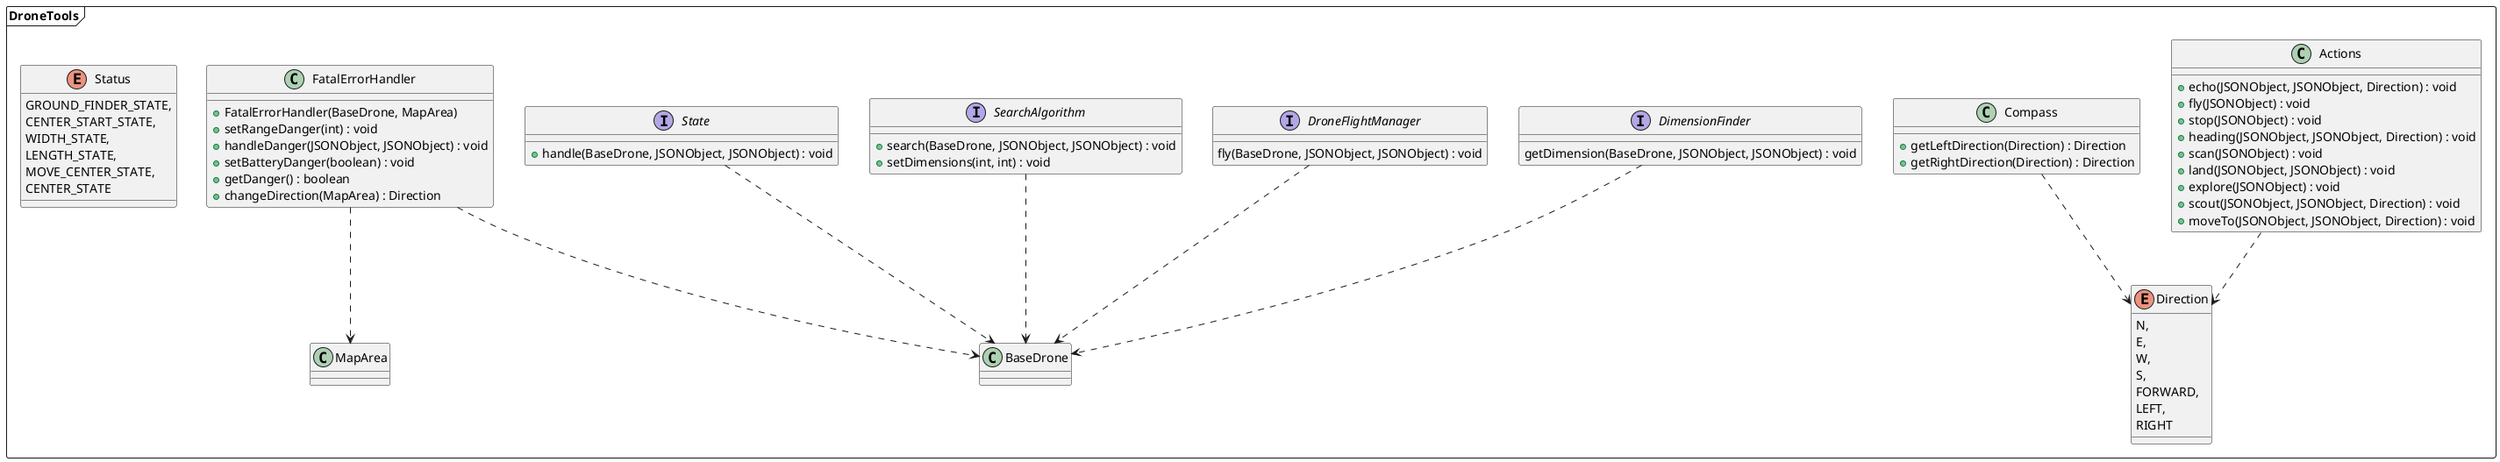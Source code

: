 @startuml "Class Diagram"

package DroneTools <<Frame>> {
    class Actions {
        + echo(JSONObject, JSONObject, Direction) : void
        + fly(JSONObject) : void
        + stop(JSONObject) : void
        + heading(JSONObject, JSONObject, Direction) : void
        + scan(JSONObject) : void
        + land(JSONObject, JSONObject) : void
        + explore(JSONObject) : void
        + scout(JSONObject, JSONObject, Direction) : void
        + moveTo(JSONObject, JSONObject, Direction) : void
    }

    Actions ..> Direction

    class Compass {
        + getLeftDirection(Direction) : Direction
        + getRightDirection(Direction) : Direction
    }

    Compass ..> Direction

    interface DimensionFinder {
        getDimension(BaseDrone, JSONObject, JSONObject) : void
    }

    DimensionFinder ..> BaseDrone

    enum Direction {
        N,
        E,
        W,
        S,
        FORWARD,
        LEFT,
        RIGHT
    }
    
    interface DroneFlightManager {
        fly(BaseDrone, JSONObject, JSONObject) : void
    }

    DroneFlightManager ..> BaseDrone

    class FatalErrorHandler {
        + FatalErrorHandler(BaseDrone, MapArea)
        + setRangeDanger(int) : void
        + handleDanger(JSONObject, JSONObject) : void
        + setBatteryDanger(boolean) : void
        + getDanger() : boolean
        + changeDirection(MapArea) : Direction
    }

    FatalErrorHandler ..> BaseDrone
    FatalErrorHandler ..> MapArea


    interface SearchAlgorithm {
        + search(BaseDrone, JSONObject, JSONObject) : void
        + setDimensions(int, int) : void
    }

    SearchAlgorithm ..> BaseDrone

    interface State {
        + handle(BaseDrone, JSONObject, JSONObject) : void
    }

    State ..> BaseDrone

    enum Status {
        GROUND_FINDER_STATE,
        CENTER_START_STATE,
        WIDTH_STATE,
        LENGTH_STATE,
        MOVE_CENTER_STATE,
        CENTER_STATE
    }
}

newpage
package Drones <<Frame>> {
    abstract class BaseDrone {
        # minimumBatteryToOperate : int
        # currentBatteryLevel : int
        # status : Status
        # action : Actions
        # mapArea : MapArea
        + {abstract} updateDrone(int, Direction) : void
        + {abstract} getStatus() : Status
        + {abstract} setStatus(Status) : void
        + {abstract} getBatteryLevel() : int
        + {abstract} stop(JSONObject) : void
        + {abstract} fly(JSONObject) : void
        + {abstract} canMakeDecision(int) : boolean
        + {abstract} useBattery(int) : void
        + {abstract} echo(JSONObject, JSONObject, Direction) : void
        + {abstract} updateHeading(JSONObject, JSONObject, Direction) : void
        + {abstract} scan(JSONObject) : void
    }

    BaseDrone ..> Actions
    BaseDrone ..> Direction
    BaseDrone ..> Status
    BaseDrone -- MapArea


    class Drone extends BaseDrone {
        + Drone(int, MapArea)
        + ^updateDrone(int, Direction) : void
        + ^getBatteryLevel() : int
        + ^getStatus() : Status
        + ^setStatus(Status) : void
        + ^fly(JSONObject) : void
        + ^echo(JSONObject, JSONObject, Direction) : void
        + ^stop(JSONObject) : void
        + ^scan(JSONObject) : void
        + ^updateHeading(JSONObject, JSONObject, Direction) : void
        + ^canMakeDecision(int) : boolean
        + ^useBattery(int) : void
    }

    Drone ..> Direction
    Drone ..> Status
    Drone -- MapArea
    Drone ..> Actions

}

newpage
package Exploration <<Frame>> {
    class DecisionMaker {
        + DecisionMaker(BaseDrone, MapArea, FatalErrorHandler)
        + makeDecisions(JSONObject, JSONObject) : void
    }

    DecisionMaker ..> BaseDrone
    DecisionMaker ..> MapArea
    DecisionMaker ..> FatalErrorHandler
    DecisionMaker ..> State
    DecisionMaker -- States

    class Explorer implements IExplorerRaid {
        + ^initialize(String) : void
        + ^takeDecision() : String
        + ^acknowledgeResults(String) : void
        + ^deliverFinalReport() : String
    }

    Explorer -- MapArea
    Explorer -- BaseDrone
    Explorer -- FatalErrorHandler
    Explorer -- DecisionMaker
    Explorer -- ResultsAcknowledger
    Explorer -- Reporter

    class MapArea {
        + addCreek(POI) : void
        + viewCreeks() : void
        + setEmergencySite(POI) : void
        + fromString(String) : Direction
        + updateCoordinate(Direction) : void
        + setObtainedWidth(boolean) : void
        + setObtainedLength(boolean) : void
        + setWidthStartPoint(int) : void
        + setWidthEndPoint(int) : void
        + setLengthStartPoint(int) : void
        + setLengthEndPoint(int) : void
        + setIsAbove(boolean) : void
        + hasObtainedWidth() : boolean
        + hasObtainedLength() : boolean
        + getGroundStatus() : boolean
        + setGroundStatus(boolean) : void
        + setCurrentAction(String) : void
        + getCurrentAction() : String
        + getCreeks() : Set<POI>
        + getEmergencySite() : POI
        + getEmergencySiteStatus() : boolean
        + getIsAbove() : boolean
        + getDroneX() : int
        + getDroneY() : int
        + getPrevEchoDirection() : Direction
        + getNewHeading() : Direction
        + getGroundEchoDirection() : Direction
        + getPrevHeading() : Direction
        + getHeading() : Direction
        + getWidthOfIsland() : int
        + getLengthOfIsland() : int
        + getStartDirection() : Direction
        + getSpiralTurnDirection() : Direction
        + setSpiralTurnDirection(Direction) : void
        + setStartDirection(Direction) : void
        + setGroundEchoDirection(Direction) : void
        + setNewHeading(Direction) : void
        + setPrevEchoDirection(Direction) : void
        + setHeading(Direction) : void
        + setLastDistance(int) : void
        + getLastDistance() : int
        + setNorthDistance(int) : void
        + setEastDistance(int) : void
        + setWestDistance(int) : void
        + setSouthDistance(int) : void
        + getNorthDistance() : int
        + getEastDistance() : int
        + getWestDistance() : int
        + getSouthDistance() : int
    }

    MapArea -- POI
    MapArea -- Point
    MapArea ..> Direction


    class Reporter {
        + Reporter(MapArea)
        + deliverReport() : String

    }

    Reporter ..> MapArea
    Reporter -- POI

    class ResultsAcknowledger {
        + ResultsAcknowledger(BaseDrone, MapArea, FatalErrorHandler)
        + determineCost(JSONObject) : void
        + displayStatus(JSONObject) : void
        + parseRecord(JSONObject) : void
        + displayBatteryHeading() : void

    }

    ResultsAcknowledger ..> BaseDrone
    ResultsAcknowledger ..> MapArea
    ResultsAcknowledger ..> FatalErrorHandler
    ResultsAcknowledger -- POI


    class Runner {
        + {static} main(String[] args) : void
    }

    Runner ..> Explorer

    interface IExplorerRaid {
        + initialize(String) : void
        + takeDecision() : String
        + acknowledgeResults() : void
        + deliverFinalReport() : String
    }
}

newpage
package Locations <<Frame>> {
    class POI {
        + POI(Point, String)
        + getPOIPoint() : Point
        + getDistance(POI) : double
        + getID() : String
        + toString() : String
    }

    POI --* Point
    
    class Point {
        + Point(int, int)
        + setXCoordinate(int) : void
        + setYCoordinate(int) : void
        + setCoordinate(int, int) : void
        + getXCoordinate() : int
        + getYCoordinate() : int
        + toString() : String
    }
}

newpage
package States <<Frame>> {
    class CenterStartHandlerState implements DroneFlightManager, State {
        + CenterStartHandlerState(MapArea)
        + ^handle(BaseDrone, JSONObject, JSONObject) : void
        + ^fly(BaseDrone, JSONObject, JSONObject) : void
    }

    CenterStartHandlerState --* MapArea
    CenterStartHandlerState -- Point
    CenterStartHandlerState ..> BaseDrone
    CenterStartHandlerState ..> Direction
    CenterStartHandlerState ..> Status


    class GroundFinderState implements DroneFlightManager, State {
        + GroundFinderState(MapArea)
        + ^handle(BaseDrone, JSONObject, JSONObject) : void
        + ^fly(BaseDrone, JSONObject, JSONObject) : void
    }

    GroundFinderState --* MapArea
    GroundFinderState -- Point
    GroundFinderState ..> BaseDrone
    GroundFinderState ..> Direction
    GroundFinderState ..> Status

    class LengthFinderState implements DimensionFinder, State {
        + LengthFinderState(MapArea)
        + ^handle(BaseDrone, JSONObject, JSONObject) : void
        + ^getDimension(BaseDrone, JSONObject, JSONObject) : void
    }

    LengthFinderState --* MapArea
    LengthFinderState -- Point
    LengthFinderState ..> BaseDrone
    LengthFinderState ..> Direction
    LengthFinderState ..> Status

    class ReachCenterState implements DroneFlightManager, State {
        + ReachCenterState(MapArea)
        + ^handle(BaseDrone, JSONObject, JSONObject) : void
        + ^fly(BaseDrone, JSONObject, JSONObject) : void
    }

    ReachCenterState --* MapArea
    ReachCenterState -- Point
    ReachCenterState ..> BaseDrone
    ReachCenterState ..> Direction
    ReachCenterState ..> Status

    class SpiralSearchState implements SearchAlgorithm, State {
        + SpiralSearchState(MapArea)
        + ^handle(BaseDrone, JSONObject, JSONObject) : void
        + ^search(BaseDrone, JSONObject, JSONObject)
    }

    SpiralSearchState --* MapArea
    SpiralSearchState -- Point
    SpiralSearchState ..> BaseDrone
    SpiralSearchState ..> Direction
    SpiralSearchState ..> Status

    class WidthFinderState implements DimensionFinder, State {
        + WidthFinderState(MapArea)
        + ^handle(BaseDrone, JSONObject, JSONObject) : void
        + ^getDimension(BaseDrone, JSONObject, JSONObject) : void
    }

    WidthFinderState --* MapArea
    WidthFinderState -- Point
    WidthFinderState ..> BaseDrone
    WidthFinderState ..> Direction
    WidthFinderState ..> Status
}

@enduml